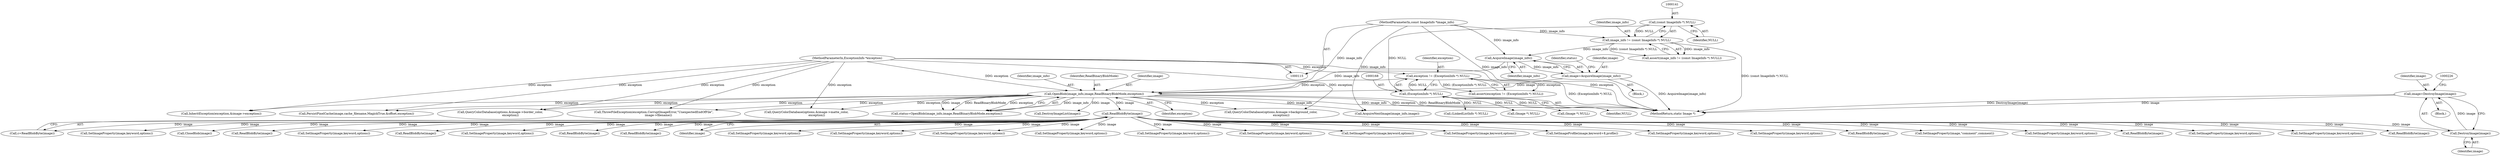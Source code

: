 digraph "0_ImageMagick_4493d9ca1124564da17f9b628ef9d0f1a6be9738@pointer" {
"1000220" [label="(Call,image=DestroyImage(image))"];
"1000222" [label="(Call,DestroyImage(image))"];
"1000213" [label="(Call,ReadBlobByte(image))"];
"1000182" [label="(Call,OpenBlob(image_info,image,ReadBinaryBlobMode,exception))"];
"1000178" [label="(Call,AcquireImage(image_info))"];
"1000138" [label="(Call,image_info != (const ImageInfo *) NULL)"];
"1000116" [label="(MethodParameterIn,const ImageInfo *image_info)"];
"1000140" [label="(Call,(const ImageInfo *) NULL)"];
"1000176" [label="(Call,image=AcquireImage(image_info))"];
"1000165" [label="(Call,exception != (ExceptionInfo *) NULL)"];
"1000117" [label="(MethodParameterIn,ExceptionInfo *exception)"];
"1000167" [label="(Call,(ExceptionInfo *) NULL)"];
"1000223" [label="(Identifier,image)"];
"1000118" [label="(Block,)"];
"1001404" [label="(Call,SetImageProperty(image,keyword,options))"];
"1000178" [label="(Call,AcquireImage(image_info))"];
"1000167" [label="(Call,(ExceptionInfo *) NULL)"];
"1000246" [label="(Call,(LinkedListInfo *) NULL)"];
"1001805" [label="(Call,ReadBlobByte(image))"];
"1000221" [label="(Identifier,image)"];
"1001586" [label="(Call,SetImageProperty(image,keyword,options))"];
"1000220" [label="(Call,image=DestroyImage(image))"];
"1000213" [label="(Call,ReadBlobByte(image))"];
"1001700" [label="(Call,SetImageProperty(image,keyword,options))"];
"1000186" [label="(Identifier,exception)"];
"1000117" [label="(MethodParameterIn,ExceptionInfo *exception)"];
"1000318" [label="(Call,ReadBlobByte(image))"];
"1000211" [label="(Call,c=ReadBlobByte(image))"];
"1001149" [label="(Call,QueryColorDatabase(options,&image->matte_color,\n                      exception))"];
"1000182" [label="(Call,OpenBlob(image_info,image,ReadBinaryBlobMode,exception))"];
"1000137" [label="(Call,assert(image_info != (const ImageInfo *) NULL))"];
"1000225" [label="(Call,(Image *) NULL)"];
"1000969" [label="(Call,SetImageProperty(image,keyword,options))"];
"1000185" [label="(Identifier,ReadBinaryBlobMode)"];
"1000139" [label="(Identifier,image_info)"];
"1000645" [label="(Call,QueryColorDatabase(options,&image->background_color,\n                      exception))"];
"1002457" [label="(Call,CloseBlob(image))"];
"1000140" [label="(Call,(const ImageInfo *) NULL)"];
"1000719" [label="(Call,QueryColorDatabase(options,&image->border_color,\n                      exception))"];
"1000493" [label="(Call,ReadBlobByte(image))"];
"1000729" [label="(Call,SetImageProperty(image,keyword,options))"];
"1001784" [label="(Call,ReadBlobByte(image))"];
"1000142" [label="(Identifier,NULL)"];
"1000164" [label="(Call,assert(exception != (ExceptionInfo *) NULL))"];
"1001053" [label="(Call,SetImageProperty(image,keyword,options))"];
"1000459" [label="(Call,ReadBlobByte(image))"];
"1000166" [label="(Identifier,exception)"];
"1001797" [label="(Call,ReadBlobByte(image))"];
"1000179" [label="(Identifier,image_info)"];
"1000181" [label="(Identifier,status)"];
"1000214" [label="(Identifier,image)"];
"1001428" [label="(Call,SetImageProperty(image,keyword,options))"];
"1001663" [label="(Call,SetImageProperty(image,keyword,options))"];
"1001776" [label="(Call,SetImageProperty(image,keyword,options))"];
"1002371" [label="(Call,InheritException(exception,&image->exception))"];
"1002462" [label="(MethodReturn,static Image *)"];
"1000197" [label="(Call,(Image *) NULL)"];
"1001213" [label="(Call,SetImageProperty(image,keyword,options))"];
"1000184" [label="(Identifier,image)"];
"1001767" [label="(Call,SetImageProperty(image,keyword,options))"];
"1000180" [label="(Call,status=OpenBlob(image_info,image,ReadBinaryBlobMode,exception))"];
"1000177" [label="(Identifier,image)"];
"1001562" [label="(Call,SetImageProperty(image,keyword,options))"];
"1001091" [label="(Call,SetImageProperty(image,keyword,options))"];
"1000116" [label="(MethodParameterIn,const ImageInfo *image_info)"];
"1002415" [label="(Call,AcquireNextImage(image_info,image))"];
"1000219" [label="(Block,)"];
"1000176" [label="(Call,image=AcquireImage(image_info))"];
"1000913" [label="(Call,SetImageProperty(image,keyword,options))"];
"1002321" [label="(Call,ThrowFileException(exception,CorruptImageError,\"UnexpectedEndOfFile\",\n          image->filename))"];
"1000169" [label="(Identifier,NULL)"];
"1001391" [label="(Call,SetImageProfile(image,keyword+8,profile))"];
"1000848" [label="(Call,SetImageProperty(image,keyword,options))"];
"1001277" [label="(Call,SetImageProperty(image,keyword,options))"];
"1000165" [label="(Call,exception != (ExceptionInfo *) NULL)"];
"1002382" [label="(Call,PersistPixelCache(image,cache_filename,MagickTrue,&offset,exception))"];
"1000138" [label="(Call,image_info != (const ImageInfo *) NULL)"];
"1000194" [label="(Call,DestroyImageList(image))"];
"1000183" [label="(Identifier,image_info)"];
"1000482" [label="(Call,ReadBlobByte(image))"];
"1000406" [label="(Call,SetImageProperty(image,\"comment\",comment))"];
"1000222" [label="(Call,DestroyImage(image))"];
"1000220" -> "1000219"  [label="AST: "];
"1000220" -> "1000222"  [label="CFG: "];
"1000221" -> "1000220"  [label="AST: "];
"1000222" -> "1000220"  [label="AST: "];
"1000226" -> "1000220"  [label="CFG: "];
"1000220" -> "1002462"  [label="DDG: image"];
"1000220" -> "1002462"  [label="DDG: DestroyImage(image)"];
"1000222" -> "1000220"  [label="DDG: image"];
"1000222" -> "1000223"  [label="CFG: "];
"1000223" -> "1000222"  [label="AST: "];
"1000213" -> "1000222"  [label="DDG: image"];
"1000213" -> "1000211"  [label="AST: "];
"1000213" -> "1000214"  [label="CFG: "];
"1000214" -> "1000213"  [label="AST: "];
"1000211" -> "1000213"  [label="CFG: "];
"1000213" -> "1000211"  [label="DDG: image"];
"1000182" -> "1000213"  [label="DDG: image"];
"1000213" -> "1000318"  [label="DDG: image"];
"1000213" -> "1000406"  [label="DDG: image"];
"1000213" -> "1000459"  [label="DDG: image"];
"1000213" -> "1000482"  [label="DDG: image"];
"1000213" -> "1000493"  [label="DDG: image"];
"1000213" -> "1000729"  [label="DDG: image"];
"1000213" -> "1000848"  [label="DDG: image"];
"1000213" -> "1000913"  [label="DDG: image"];
"1000213" -> "1000969"  [label="DDG: image"];
"1000213" -> "1001053"  [label="DDG: image"];
"1000213" -> "1001091"  [label="DDG: image"];
"1000213" -> "1001213"  [label="DDG: image"];
"1000213" -> "1001277"  [label="DDG: image"];
"1000213" -> "1001391"  [label="DDG: image"];
"1000213" -> "1001404"  [label="DDG: image"];
"1000213" -> "1001428"  [label="DDG: image"];
"1000213" -> "1001562"  [label="DDG: image"];
"1000213" -> "1001586"  [label="DDG: image"];
"1000213" -> "1001663"  [label="DDG: image"];
"1000213" -> "1001700"  [label="DDG: image"];
"1000213" -> "1001767"  [label="DDG: image"];
"1000213" -> "1001776"  [label="DDG: image"];
"1000213" -> "1001784"  [label="DDG: image"];
"1000213" -> "1001797"  [label="DDG: image"];
"1000213" -> "1001805"  [label="DDG: image"];
"1000213" -> "1002457"  [label="DDG: image"];
"1000182" -> "1000180"  [label="AST: "];
"1000182" -> "1000186"  [label="CFG: "];
"1000183" -> "1000182"  [label="AST: "];
"1000184" -> "1000182"  [label="AST: "];
"1000185" -> "1000182"  [label="AST: "];
"1000186" -> "1000182"  [label="AST: "];
"1000180" -> "1000182"  [label="CFG: "];
"1000182" -> "1002462"  [label="DDG: exception"];
"1000182" -> "1002462"  [label="DDG: ReadBinaryBlobMode"];
"1000182" -> "1002462"  [label="DDG: image_info"];
"1000182" -> "1000180"  [label="DDG: image_info"];
"1000182" -> "1000180"  [label="DDG: image"];
"1000182" -> "1000180"  [label="DDG: ReadBinaryBlobMode"];
"1000182" -> "1000180"  [label="DDG: exception"];
"1000178" -> "1000182"  [label="DDG: image_info"];
"1000116" -> "1000182"  [label="DDG: image_info"];
"1000176" -> "1000182"  [label="DDG: image"];
"1000165" -> "1000182"  [label="DDG: exception"];
"1000117" -> "1000182"  [label="DDG: exception"];
"1000182" -> "1000194"  [label="DDG: image"];
"1000182" -> "1000645"  [label="DDG: exception"];
"1000182" -> "1000719"  [label="DDG: exception"];
"1000182" -> "1001149"  [label="DDG: exception"];
"1000182" -> "1002321"  [label="DDG: exception"];
"1000182" -> "1002371"  [label="DDG: exception"];
"1000182" -> "1002382"  [label="DDG: exception"];
"1000182" -> "1002415"  [label="DDG: image_info"];
"1000178" -> "1000176"  [label="AST: "];
"1000178" -> "1000179"  [label="CFG: "];
"1000179" -> "1000178"  [label="AST: "];
"1000176" -> "1000178"  [label="CFG: "];
"1000178" -> "1000176"  [label="DDG: image_info"];
"1000138" -> "1000178"  [label="DDG: image_info"];
"1000116" -> "1000178"  [label="DDG: image_info"];
"1000138" -> "1000137"  [label="AST: "];
"1000138" -> "1000140"  [label="CFG: "];
"1000139" -> "1000138"  [label="AST: "];
"1000140" -> "1000138"  [label="AST: "];
"1000137" -> "1000138"  [label="CFG: "];
"1000138" -> "1002462"  [label="DDG: (const ImageInfo *) NULL"];
"1000138" -> "1000137"  [label="DDG: image_info"];
"1000138" -> "1000137"  [label="DDG: (const ImageInfo *) NULL"];
"1000116" -> "1000138"  [label="DDG: image_info"];
"1000140" -> "1000138"  [label="DDG: NULL"];
"1000116" -> "1000115"  [label="AST: "];
"1000116" -> "1002462"  [label="DDG: image_info"];
"1000116" -> "1002415"  [label="DDG: image_info"];
"1000140" -> "1000142"  [label="CFG: "];
"1000141" -> "1000140"  [label="AST: "];
"1000142" -> "1000140"  [label="AST: "];
"1000140" -> "1000167"  [label="DDG: NULL"];
"1000176" -> "1000118"  [label="AST: "];
"1000177" -> "1000176"  [label="AST: "];
"1000181" -> "1000176"  [label="CFG: "];
"1000176" -> "1002462"  [label="DDG: AcquireImage(image_info)"];
"1000165" -> "1000164"  [label="AST: "];
"1000165" -> "1000167"  [label="CFG: "];
"1000166" -> "1000165"  [label="AST: "];
"1000167" -> "1000165"  [label="AST: "];
"1000164" -> "1000165"  [label="CFG: "];
"1000165" -> "1002462"  [label="DDG: (ExceptionInfo *) NULL"];
"1000165" -> "1000164"  [label="DDG: exception"];
"1000165" -> "1000164"  [label="DDG: (ExceptionInfo *) NULL"];
"1000117" -> "1000165"  [label="DDG: exception"];
"1000167" -> "1000165"  [label="DDG: NULL"];
"1000117" -> "1000115"  [label="AST: "];
"1000117" -> "1002462"  [label="DDG: exception"];
"1000117" -> "1000645"  [label="DDG: exception"];
"1000117" -> "1000719"  [label="DDG: exception"];
"1000117" -> "1001149"  [label="DDG: exception"];
"1000117" -> "1002321"  [label="DDG: exception"];
"1000117" -> "1002371"  [label="DDG: exception"];
"1000117" -> "1002382"  [label="DDG: exception"];
"1000167" -> "1000169"  [label="CFG: "];
"1000168" -> "1000167"  [label="AST: "];
"1000169" -> "1000167"  [label="AST: "];
"1000167" -> "1000197"  [label="DDG: NULL"];
"1000167" -> "1000225"  [label="DDG: NULL"];
"1000167" -> "1000246"  [label="DDG: NULL"];
}
